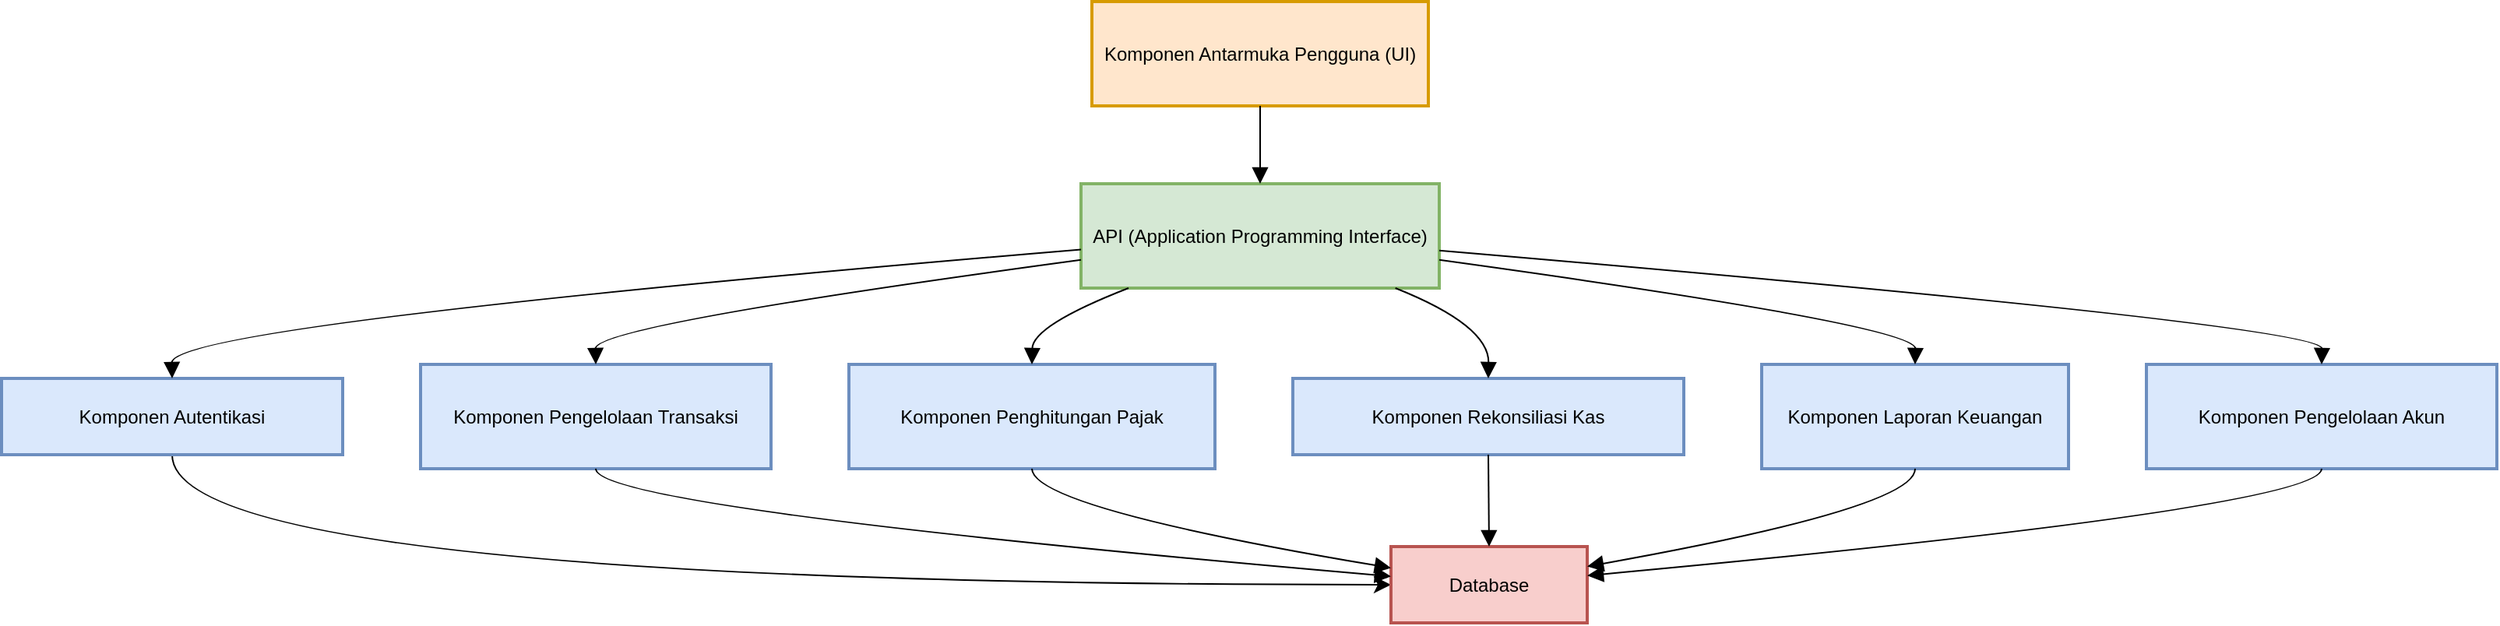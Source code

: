 <mxfile version="24.7.16">
  <diagram name="Page-1" id="9VwJ0DijG47HS__WBsSn">
    <mxGraphModel grid="1" page="0" gridSize="10" guides="1" tooltips="1" connect="1" arrows="1" fold="1" pageScale="1" pageWidth="850" pageHeight="1100" math="0" shadow="0">
      <root>
        <mxCell id="0" />
        <mxCell id="1" parent="0" />
        <mxCell id="__zALdP7zvGai0hhhhqo-1" value="Komponen Antarmuka Pengguna (UI)" style="whiteSpace=wrap;strokeWidth=2;fillColor=#ffe6cc;strokeColor=#d79b00;" vertex="1" parent="1">
          <mxGeometry x="720" y="20" width="216" height="67" as="geometry" />
        </mxCell>
        <mxCell id="__zALdP7zvGai0hhhhqo-2" value="API (Application Programming Interface)" style="whiteSpace=wrap;strokeWidth=2;fillColor=#d5e8d4;strokeColor=#82b366;" vertex="1" parent="1">
          <mxGeometry x="713" y="137" width="230" height="67" as="geometry" />
        </mxCell>
        <mxCell id="__zALdP7zvGai0hhhhqo-22" style="edgeStyle=orthogonalEdgeStyle;curved=1;rounded=0;orthogonalLoop=1;jettySize=auto;html=1;exitX=0.5;exitY=1;exitDx=0;exitDy=0;entryX=0;entryY=0.5;entryDx=0;entryDy=0;fontSize=12;startSize=8;endSize=8;" edge="1" parent="1" source="__zALdP7zvGai0hhhhqo-3" target="__zALdP7zvGai0hhhhqo-4">
          <mxGeometry relative="1" as="geometry" />
        </mxCell>
        <mxCell id="__zALdP7zvGai0hhhhqo-3" value="Komponen Autentikasi" style="whiteSpace=wrap;strokeWidth=2;fillColor=#dae8fc;strokeColor=#6c8ebf;" vertex="1" parent="1">
          <mxGeometry x="20" y="262" width="219" height="49" as="geometry" />
        </mxCell>
        <mxCell id="__zALdP7zvGai0hhhhqo-4" value="Database" style="whiteSpace=wrap;strokeWidth=2;fillColor=#f8cecc;strokeColor=#b85450;" vertex="1" parent="1">
          <mxGeometry x="912" y="370" width="126" height="49" as="geometry" />
        </mxCell>
        <mxCell id="__zALdP7zvGai0hhhhqo-5" value="Komponen Laporan Keuangan" style="whiteSpace=wrap;strokeWidth=2;fillColor=#dae8fc;strokeColor=#6c8ebf;" vertex="1" parent="1">
          <mxGeometry x="1150" y="253" width="197" height="67" as="geometry" />
        </mxCell>
        <mxCell id="__zALdP7zvGai0hhhhqo-6" value="Komponen Pengelolaan Transaksi" style="whiteSpace=wrap;strokeWidth=2;fillColor=#dae8fc;strokeColor=#6c8ebf;" vertex="1" parent="1">
          <mxGeometry x="289" y="253" width="225" height="67" as="geometry" />
        </mxCell>
        <mxCell id="__zALdP7zvGai0hhhhqo-7" value="Komponen Penghitungan Pajak" style="whiteSpace=wrap;strokeWidth=2;fillColor=#dae8fc;strokeColor=#6c8ebf;" vertex="1" parent="1">
          <mxGeometry x="564" y="253" width="235" height="67" as="geometry" />
        </mxCell>
        <mxCell id="__zALdP7zvGai0hhhhqo-8" value="Komponen Rekonsiliasi Kas" style="whiteSpace=wrap;strokeWidth=2;fillColor=#dae8fc;strokeColor=#6c8ebf;" vertex="1" parent="1">
          <mxGeometry x="849" y="262" width="251" height="49" as="geometry" />
        </mxCell>
        <mxCell id="__zALdP7zvGai0hhhhqo-9" value="Komponen Pengelolaan Akun" style="whiteSpace=wrap;strokeWidth=2;fillColor=#dae8fc;strokeColor=#6c8ebf;" vertex="1" parent="1">
          <mxGeometry x="1397" y="253" width="225" height="67" as="geometry" />
        </mxCell>
        <mxCell id="__zALdP7zvGai0hhhhqo-10" value="" style="curved=1;startArrow=none;endArrow=block;exitX=0.5;exitY=0.99;entryX=0.5;entryY=-0.01;rounded=0;fontSize=12;startSize=8;endSize=8;" edge="1" parent="1" source="__zALdP7zvGai0hhhhqo-1" target="__zALdP7zvGai0hhhhqo-2">
          <mxGeometry relative="1" as="geometry">
            <Array as="points" />
          </mxGeometry>
        </mxCell>
        <mxCell id="__zALdP7zvGai0hhhhqo-11" value="" style="curved=1;startArrow=none;endArrow=block;exitX=0;exitY=0.63;entryX=0.5;entryY=0;rounded=0;fontSize=12;startSize=8;endSize=8;" edge="1" parent="1" source="__zALdP7zvGai0hhhhqo-2" target="__zALdP7zvGai0hhhhqo-3">
          <mxGeometry relative="1" as="geometry">
            <Array as="points">
              <mxPoint x="129" y="228" />
            </Array>
          </mxGeometry>
        </mxCell>
        <mxCell id="__zALdP7zvGai0hhhhqo-12" value="" style="curved=1;startArrow=none;endArrow=block;exitX=0;exitY=0.73;entryX=0.5;entryY=0;rounded=0;fontSize=12;startSize=8;endSize=8;" edge="1" parent="1" source="__zALdP7zvGai0hhhhqo-2" target="__zALdP7zvGai0hhhhqo-6">
          <mxGeometry relative="1" as="geometry">
            <Array as="points">
              <mxPoint x="401" y="228" />
            </Array>
          </mxGeometry>
        </mxCell>
        <mxCell id="__zALdP7zvGai0hhhhqo-13" value="" style="curved=1;startArrow=none;endArrow=block;exitX=1;exitY=0.73;entryX=0.5;entryY=0;rounded=0;fontSize=12;startSize=8;endSize=8;" edge="1" parent="1" source="__zALdP7zvGai0hhhhqo-2" target="__zALdP7zvGai0hhhhqo-5">
          <mxGeometry relative="1" as="geometry">
            <Array as="points">
              <mxPoint x="1249" y="228" />
            </Array>
          </mxGeometry>
        </mxCell>
        <mxCell id="__zALdP7zvGai0hhhhqo-14" value="" style="curved=1;startArrow=none;endArrow=block;exitX=0.14;exitY=0.99;entryX=0.5;entryY=0;rounded=0;fontSize=12;startSize=8;endSize=8;" edge="1" parent="1" source="__zALdP7zvGai0hhhhqo-2" target="__zALdP7zvGai0hhhhqo-7">
          <mxGeometry relative="1" as="geometry">
            <Array as="points">
              <mxPoint x="682" y="228" />
            </Array>
          </mxGeometry>
        </mxCell>
        <mxCell id="__zALdP7zvGai0hhhhqo-15" value="" style="curved=1;startArrow=none;endArrow=block;exitX=0.87;exitY=0.99;entryX=0.5;entryY=0;rounded=0;fontSize=12;startSize=8;endSize=8;" edge="1" parent="1" source="__zALdP7zvGai0hhhhqo-2" target="__zALdP7zvGai0hhhhqo-8">
          <mxGeometry relative="1" as="geometry">
            <Array as="points">
              <mxPoint x="975" y="228" />
            </Array>
          </mxGeometry>
        </mxCell>
        <mxCell id="__zALdP7zvGai0hhhhqo-16" value="" style="curved=1;startArrow=none;endArrow=block;exitX=1;exitY=0.64;entryX=0.5;entryY=0;rounded=0;fontSize=12;startSize=8;endSize=8;" edge="1" parent="1" source="__zALdP7zvGai0hhhhqo-2" target="__zALdP7zvGai0hhhhqo-9">
          <mxGeometry relative="1" as="geometry">
            <Array as="points">
              <mxPoint x="1510" y="228" />
            </Array>
          </mxGeometry>
        </mxCell>
        <mxCell id="__zALdP7zvGai0hhhhqo-17" value="" style="curved=1;startArrow=none;endArrow=block;exitX=0.5;exitY=1;entryX=0;entryY=0.39;rounded=0;fontSize=12;startSize=8;endSize=8;" edge="1" parent="1" source="__zALdP7zvGai0hhhhqo-6" target="__zALdP7zvGai0hhhhqo-4">
          <mxGeometry relative="1" as="geometry">
            <Array as="points">
              <mxPoint x="401" y="345" />
            </Array>
          </mxGeometry>
        </mxCell>
        <mxCell id="__zALdP7zvGai0hhhhqo-18" value="" style="curved=1;startArrow=none;endArrow=block;exitX=0.5;exitY=1;entryX=0;entryY=0.28;rounded=0;fontSize=12;startSize=8;endSize=8;" edge="1" parent="1" source="__zALdP7zvGai0hhhhqo-7" target="__zALdP7zvGai0hhhhqo-4">
          <mxGeometry relative="1" as="geometry">
            <Array as="points">
              <mxPoint x="682" y="345" />
            </Array>
          </mxGeometry>
        </mxCell>
        <mxCell id="__zALdP7zvGai0hhhhqo-19" value="" style="curved=1;startArrow=none;endArrow=block;exitX=0.5;exitY=1;entryX=0.5;entryY=0;rounded=0;fontSize=12;startSize=8;endSize=8;" edge="1" parent="1" source="__zALdP7zvGai0hhhhqo-8" target="__zALdP7zvGai0hhhhqo-4">
          <mxGeometry relative="1" as="geometry">
            <Array as="points" />
          </mxGeometry>
        </mxCell>
        <mxCell id="__zALdP7zvGai0hhhhqo-20" value="" style="curved=1;startArrow=none;endArrow=block;exitX=0.5;exitY=1;entryX=1;entryY=0.26;rounded=0;fontSize=12;startSize=8;endSize=8;" edge="1" parent="1" source="__zALdP7zvGai0hhhhqo-5" target="__zALdP7zvGai0hhhhqo-4">
          <mxGeometry relative="1" as="geometry">
            <Array as="points">
              <mxPoint x="1249" y="345" />
            </Array>
          </mxGeometry>
        </mxCell>
        <mxCell id="__zALdP7zvGai0hhhhqo-21" value="" style="curved=1;startArrow=none;endArrow=block;exitX=0.5;exitY=1;entryX=1;entryY=0.38;rounded=0;fontSize=12;startSize=8;endSize=8;" edge="1" parent="1" source="__zALdP7zvGai0hhhhqo-9" target="__zALdP7zvGai0hhhhqo-4">
          <mxGeometry relative="1" as="geometry">
            <Array as="points">
              <mxPoint x="1510" y="345" />
            </Array>
          </mxGeometry>
        </mxCell>
      </root>
    </mxGraphModel>
  </diagram>
</mxfile>
